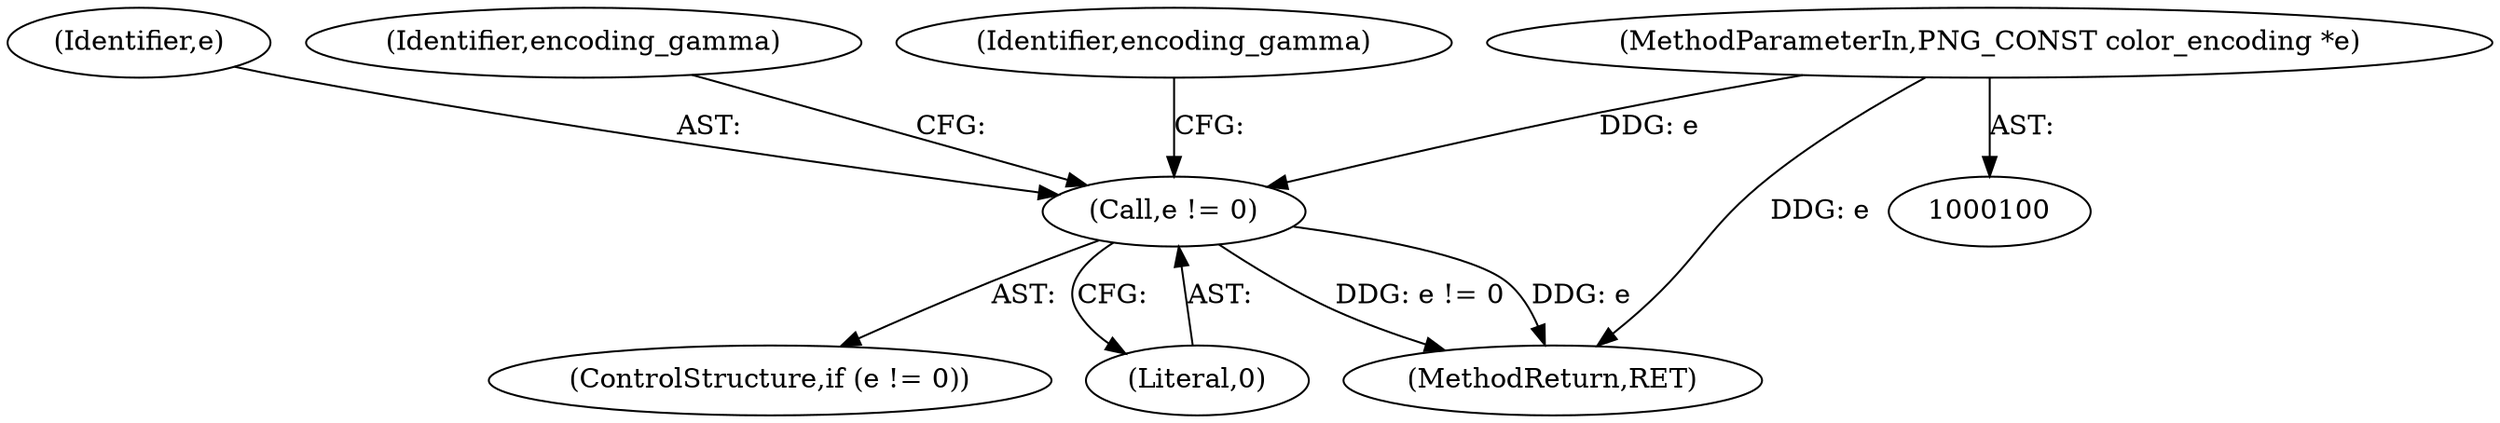 digraph "1_Android_9d4853418ab2f754c2b63e091c29c5529b8b86ca_124@del" {
"1000104" [label="(MethodParameterIn,PNG_CONST color_encoding *e)"];
"1000108" [label="(Call,e != 0)"];
"1000104" [label="(MethodParameterIn,PNG_CONST color_encoding *e)"];
"1000107" [label="(ControlStructure,if (e != 0))"];
"1000110" [label="(Literal,0)"];
"1000109" [label="(Identifier,e)"];
"1000334" [label="(MethodReturn,RET)"];
"1000114" [label="(Identifier,encoding_gamma)"];
"1000314" [label="(Identifier,encoding_gamma)"];
"1000108" [label="(Call,e != 0)"];
"1000104" -> "1000100"  [label="AST: "];
"1000104" -> "1000334"  [label="DDG: e"];
"1000104" -> "1000108"  [label="DDG: e"];
"1000108" -> "1000107"  [label="AST: "];
"1000108" -> "1000110"  [label="CFG: "];
"1000109" -> "1000108"  [label="AST: "];
"1000110" -> "1000108"  [label="AST: "];
"1000114" -> "1000108"  [label="CFG: "];
"1000314" -> "1000108"  [label="CFG: "];
"1000108" -> "1000334"  [label="DDG: e != 0"];
"1000108" -> "1000334"  [label="DDG: e"];
}
